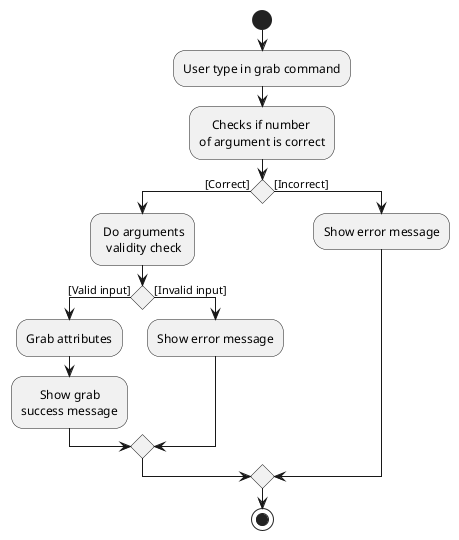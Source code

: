 @startuml

start
:User type in grab command;
:    Checks if number
of argument is correct;
if () then ([Correct])
    : Do arguments
      validity check;
    if() then ([Valid input])
        :Grab attributes;
        :      Show grab
        success message;
    else([Invalid input])
        :Show error message;
    endif
else ([Incorrect])
  :Show error message;
endif

stop

@enduml

